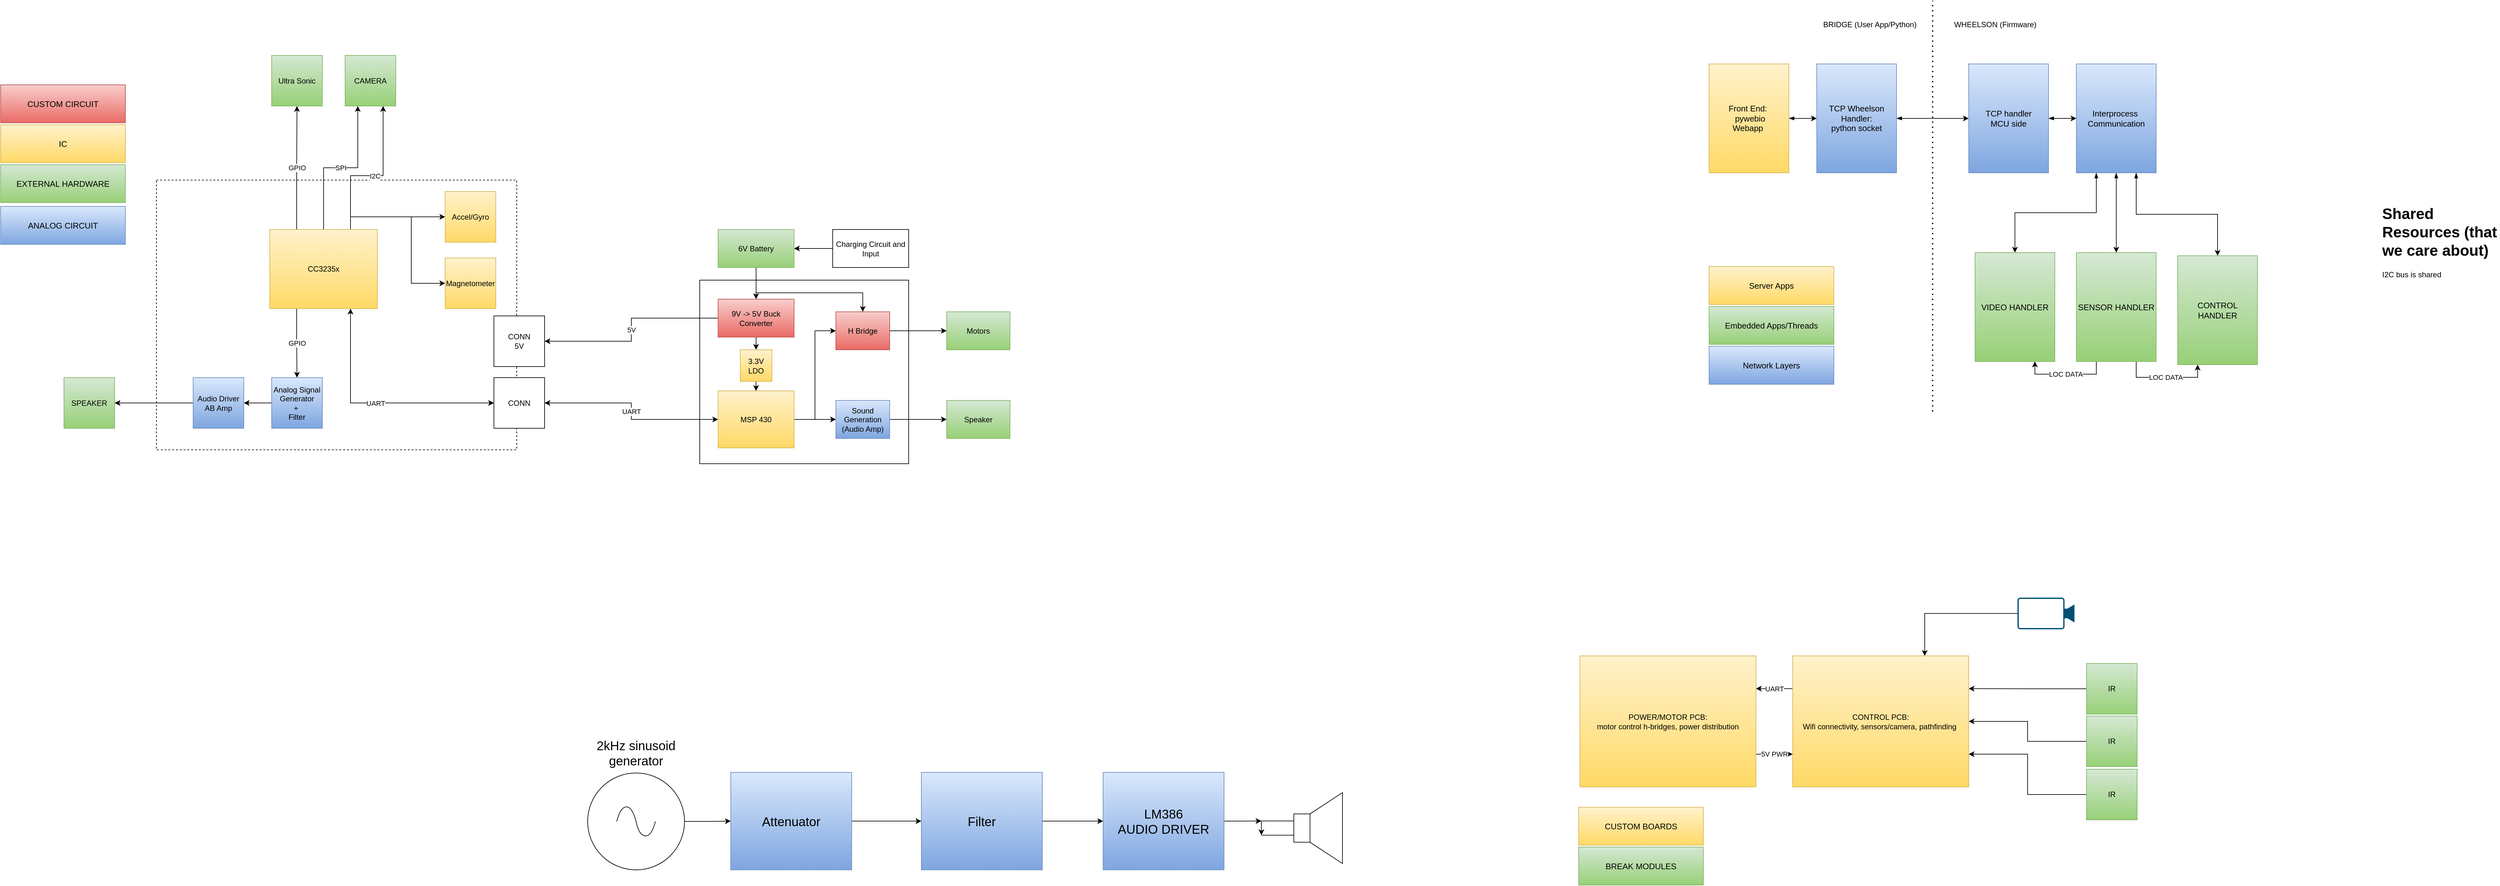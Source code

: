 <mxfile version="15.1.3" type="device"><diagram id="GQRvjUuRlgKHSU-IDPAk" name="Page-1"><mxGraphModel dx="3704" dy="671" grid="0" gridSize="10" guides="1" tooltips="1" connect="1" arrows="1" fold="1" page="0" pageScale="1" pageWidth="850" pageHeight="1100" math="0" shadow="0"><root><mxCell id="0"/><mxCell id="1" parent="0"/><mxCell id="b1KqFovuRqKeg3GnzsNp-5" style="edgeStyle=orthogonalEdgeStyle;rounded=0;orthogonalLoop=1;jettySize=auto;html=1;exitX=1;exitY=0.5;exitDx=0;exitDy=0;entryX=0;entryY=0.5;entryDx=0;entryDy=0;startArrow=blockThin;startFill=1;" parent="1" source="b1KqFovuRqKeg3GnzsNp-1" target="b1KqFovuRqKeg3GnzsNp-2" edge="1"><mxGeometry relative="1" as="geometry"/></mxCell><mxCell id="b1KqFovuRqKeg3GnzsNp-1" value="Front End:&amp;nbsp;&lt;br style=&quot;font-size: 13px;&quot;&gt;&amp;nbsp;pywebio&lt;br style=&quot;font-size: 13px;&quot;&gt;Webapp&amp;nbsp;" style="rounded=0;whiteSpace=wrap;html=1;fontSize=13;gradientColor=#ffd966;fillColor=#fff2cc;strokeColor=#d6b656;" parent="1" vertex="1"><mxGeometry x="-4" y="234" width="126" height="172" as="geometry"/></mxCell><mxCell id="b1KqFovuRqKeg3GnzsNp-6" value="" style="edgeStyle=orthogonalEdgeStyle;rounded=0;orthogonalLoop=1;jettySize=auto;html=1;startArrow=blockThin;startFill=1;" parent="1" source="b1KqFovuRqKeg3GnzsNp-2" target="b1KqFovuRqKeg3GnzsNp-3" edge="1"><mxGeometry relative="1" as="geometry"/></mxCell><mxCell id="b1KqFovuRqKeg3GnzsNp-2" value="TCP Wheelson Handler:&lt;br style=&quot;font-size: 13px&quot;&gt;python socket" style="rounded=0;whiteSpace=wrap;html=1;fontSize=13;gradientColor=#7ea6e0;fillColor=#dae8fc;strokeColor=#6c8ebf;" parent="1" vertex="1"><mxGeometry x="166" y="234" width="126" height="172" as="geometry"/></mxCell><mxCell id="b1KqFovuRqKeg3GnzsNp-10" style="edgeStyle=orthogonalEdgeStyle;rounded=0;orthogonalLoop=1;jettySize=auto;html=1;exitX=1;exitY=0.5;exitDx=0;exitDy=0;entryX=0;entryY=0.5;entryDx=0;entryDy=0;startArrow=blockThin;startFill=1;" parent="1" source="b1KqFovuRqKeg3GnzsNp-3" target="b1KqFovuRqKeg3GnzsNp-4" edge="1"><mxGeometry relative="1" as="geometry"/></mxCell><mxCell id="b1KqFovuRqKeg3GnzsNp-3" value="TCP handler&lt;br style=&quot;font-size: 13px&quot;&gt;MCU side" style="rounded=0;whiteSpace=wrap;html=1;fontSize=13;gradientColor=#7ea6e0;fillColor=#dae8fc;strokeColor=#6c8ebf;" parent="1" vertex="1"><mxGeometry x="406" y="234" width="126" height="172" as="geometry"/></mxCell><mxCell id="b1KqFovuRqKeg3GnzsNp-13" style="edgeStyle=orthogonalEdgeStyle;rounded=0;orthogonalLoop=1;jettySize=auto;html=1;exitX=0.5;exitY=1;exitDx=0;exitDy=0;startArrow=blockThin;startFill=1;entryX=0.5;entryY=0;entryDx=0;entryDy=0;" parent="1" source="b1KqFovuRqKeg3GnzsNp-4" target="b1KqFovuRqKeg3GnzsNp-16" edge="1"><mxGeometry relative="1" as="geometry"><mxPoint x="639" y="532" as="targetPoint"/></mxGeometry></mxCell><mxCell id="b1KqFovuRqKeg3GnzsNp-14" style="edgeStyle=orthogonalEdgeStyle;rounded=0;orthogonalLoop=1;jettySize=auto;html=1;exitX=0.75;exitY=1;exitDx=0;exitDy=0;startArrow=blockThin;startFill=1;entryX=0.5;entryY=0;entryDx=0;entryDy=0;" parent="1" source="b1KqFovuRqKeg3GnzsNp-4" target="b1KqFovuRqKeg3GnzsNp-17" edge="1"><mxGeometry relative="1" as="geometry"><mxPoint x="816" y="502" as="targetPoint"/></mxGeometry></mxCell><mxCell id="b1KqFovuRqKeg3GnzsNp-19" style="edgeStyle=orthogonalEdgeStyle;rounded=0;orthogonalLoop=1;jettySize=auto;html=1;exitX=0.25;exitY=1;exitDx=0;exitDy=0;entryX=0.5;entryY=0;entryDx=0;entryDy=0;startArrow=blockThin;startFill=1;" parent="1" source="b1KqFovuRqKeg3GnzsNp-4" target="b1KqFovuRqKeg3GnzsNp-18" edge="1"><mxGeometry relative="1" as="geometry"/></mxCell><mxCell id="b1KqFovuRqKeg3GnzsNp-4" value="Interprocess&amp;nbsp;&lt;br&gt;Communication" style="rounded=0;whiteSpace=wrap;html=1;fontSize=13;gradientColor=#7ea6e0;fillColor=#dae8fc;strokeColor=#6c8ebf;" parent="1" vertex="1"><mxGeometry x="576" y="234" width="126" height="172" as="geometry"/></mxCell><mxCell id="b1KqFovuRqKeg3GnzsNp-7" value="" style="endArrow=none;dashed=1;html=1;dashPattern=1 3;strokeWidth=2;" parent="1" edge="1"><mxGeometry width="50" height="50" relative="1" as="geometry"><mxPoint x="349" y="783" as="sourcePoint"/><mxPoint x="349" y="134" as="targetPoint"/></mxGeometry></mxCell><mxCell id="b1KqFovuRqKeg3GnzsNp-8" value="BRIDGE (User App/Python)" style="text;html=1;strokeColor=none;fillColor=none;align=center;verticalAlign=middle;whiteSpace=wrap;rounded=0;" parent="1" vertex="1"><mxGeometry x="168" y="162" width="164" height="20" as="geometry"/></mxCell><mxCell id="b1KqFovuRqKeg3GnzsNp-9" value="WHEELSON (Firmware)" style="text;html=1;strokeColor=none;fillColor=none;align=center;verticalAlign=middle;whiteSpace=wrap;rounded=0;" parent="1" vertex="1"><mxGeometry x="366" y="162" width="164" height="20" as="geometry"/></mxCell><mxCell id="DvOI-cT7Xvh1sA0FWCM--1" value="LOC DATA" style="edgeStyle=orthogonalEdgeStyle;rounded=0;orthogonalLoop=1;jettySize=auto;html=1;exitX=0.75;exitY=1;exitDx=0;exitDy=0;entryX=0.25;entryY=1;entryDx=0;entryDy=0;" parent="1" source="b1KqFovuRqKeg3GnzsNp-16" target="b1KqFovuRqKeg3GnzsNp-17" edge="1"><mxGeometry relative="1" as="geometry"/></mxCell><mxCell id="DvOI-cT7Xvh1sA0FWCM--2" value="LOC DATA" style="edgeStyle=orthogonalEdgeStyle;rounded=0;orthogonalLoop=1;jettySize=auto;html=1;exitX=0.25;exitY=1;exitDx=0;exitDy=0;entryX=0.75;entryY=1;entryDx=0;entryDy=0;" parent="1" source="b1KqFovuRqKeg3GnzsNp-16" target="b1KqFovuRqKeg3GnzsNp-18" edge="1"><mxGeometry relative="1" as="geometry"/></mxCell><mxCell id="b1KqFovuRqKeg3GnzsNp-16" value="SENSOR HANDLER" style="rounded=0;whiteSpace=wrap;html=1;fontSize=13;gradientColor=#97d077;fillColor=#d5e8d4;strokeColor=#82b366;" parent="1" vertex="1"><mxGeometry x="576" y="532" width="126" height="172" as="geometry"/></mxCell><mxCell id="b1KqFovuRqKeg3GnzsNp-17" value="CONTROL HANDLER" style="rounded=0;whiteSpace=wrap;html=1;fontSize=13;gradientColor=#97d077;fillColor=#d5e8d4;strokeColor=#82b366;" parent="1" vertex="1"><mxGeometry x="736" y="537" width="126" height="172" as="geometry"/></mxCell><mxCell id="b1KqFovuRqKeg3GnzsNp-18" value="VIDEO HANDLER" style="rounded=0;whiteSpace=wrap;html=1;fontSize=13;gradientColor=#97d077;fillColor=#d5e8d4;strokeColor=#82b366;" parent="1" vertex="1"><mxGeometry x="416" y="532" width="126" height="172" as="geometry"/></mxCell><mxCell id="b1KqFovuRqKeg3GnzsNp-23" value="Embedded Apps/Threads" style="rounded=0;whiteSpace=wrap;html=1;fontSize=13;gradientColor=#97d077;fillColor=#d5e8d4;strokeColor=#82b366;" parent="1" vertex="1"><mxGeometry x="-4" y="617" width="197" height="60" as="geometry"/></mxCell><mxCell id="b1KqFovuRqKeg3GnzsNp-25" value="Server Apps" style="rounded=0;whiteSpace=wrap;html=1;fontSize=13;gradientColor=#ffd966;fillColor=#fff2cc;strokeColor=#d6b656;" parent="1" vertex="1"><mxGeometry x="-4" y="554" width="197" height="60" as="geometry"/></mxCell><mxCell id="b1KqFovuRqKeg3GnzsNp-26" value="Network Layers" style="rounded=0;whiteSpace=wrap;html=1;fontSize=13;gradientColor=#7ea6e0;fillColor=#dae8fc;strokeColor=#6c8ebf;" parent="1" vertex="1"><mxGeometry x="-4" y="680" width="197" height="60" as="geometry"/></mxCell><mxCell id="vcziFpolssSTrwFJSx2h-17" style="edgeStyle=orthogonalEdgeStyle;rounded=0;orthogonalLoop=1;jettySize=auto;html=1;exitX=1;exitY=0.5;exitDx=0;exitDy=0;exitPerimeter=0;entryX=0.75;entryY=0;entryDx=0;entryDy=0;startArrow=none;startFill=0;endArrow=classic;endFill=1;" parent="1" source="vcziFpolssSTrwFJSx2h-1" target="vcziFpolssSTrwFJSx2h-8" edge="1"><mxGeometry relative="1" as="geometry"/></mxCell><mxCell id="vcziFpolssSTrwFJSx2h-1" value="" style="points=[[0,0.5,0],[0.19,0.02,0],[0.59,0,0],[0.985,0.02,0],[1,0.5,0],[0.985,0.98,0],[0.59,1,0],[0.19,0.98,0]];verticalLabelPosition=bottom;html=1;verticalAlign=top;aspect=fixed;align=center;pointerEvents=1;shape=mxgraph.cisco19.camera;fillColor=#005073;strokeColor=none;rotation=-180;" parent="1" vertex="1"><mxGeometry x="483" y="1077" width="90" height="50" as="geometry"/></mxCell><mxCell id="vcziFpolssSTrwFJSx2h-15" style="edgeStyle=orthogonalEdgeStyle;rounded=0;orthogonalLoop=1;jettySize=auto;html=1;exitX=0;exitY=0.5;exitDx=0;exitDy=0;entryX=1;entryY=0.5;entryDx=0;entryDy=0;startArrow=none;startFill=0;endArrow=classic;endFill=1;" parent="1" source="vcziFpolssSTrwFJSx2h-4" target="vcziFpolssSTrwFJSx2h-8" edge="1"><mxGeometry relative="1" as="geometry"/></mxCell><mxCell id="vcziFpolssSTrwFJSx2h-4" value="IR" style="whiteSpace=wrap;html=1;aspect=fixed;gradientColor=#97d077;fillColor=#d5e8d4;strokeColor=#82b366;" parent="1" vertex="1"><mxGeometry x="592" y="1264" width="80" height="80" as="geometry"/></mxCell><mxCell id="vcziFpolssSTrwFJSx2h-14" style="edgeStyle=orthogonalEdgeStyle;rounded=0;orthogonalLoop=1;jettySize=auto;html=1;exitX=0;exitY=0.5;exitDx=0;exitDy=0;entryX=1;entryY=0.25;entryDx=0;entryDy=0;startArrow=none;startFill=0;endArrow=classic;endFill=1;" parent="1" source="vcziFpolssSTrwFJSx2h-5" target="vcziFpolssSTrwFJSx2h-8" edge="1"><mxGeometry relative="1" as="geometry"/></mxCell><mxCell id="vcziFpolssSTrwFJSx2h-5" value="IR" style="whiteSpace=wrap;html=1;aspect=fixed;gradientColor=#97d077;fillColor=#d5e8d4;strokeColor=#82b366;" parent="1" vertex="1"><mxGeometry x="592" y="1181" width="80" height="80" as="geometry"/></mxCell><mxCell id="vcziFpolssSTrwFJSx2h-16" style="edgeStyle=orthogonalEdgeStyle;rounded=0;orthogonalLoop=1;jettySize=auto;html=1;exitX=0;exitY=0.5;exitDx=0;exitDy=0;entryX=1;entryY=0.75;entryDx=0;entryDy=0;startArrow=none;startFill=0;endArrow=classic;endFill=1;" parent="1" source="vcziFpolssSTrwFJSx2h-7" target="vcziFpolssSTrwFJSx2h-8" edge="1"><mxGeometry relative="1" as="geometry"/></mxCell><mxCell id="vcziFpolssSTrwFJSx2h-7" value="IR" style="whiteSpace=wrap;html=1;aspect=fixed;gradientColor=#97d077;fillColor=#d5e8d4;strokeColor=#82b366;" parent="1" vertex="1"><mxGeometry x="592" y="1348" width="80" height="80" as="geometry"/></mxCell><mxCell id="vcziFpolssSTrwFJSx2h-12" value="UART" style="edgeStyle=orthogonalEdgeStyle;rounded=0;orthogonalLoop=1;jettySize=auto;html=1;exitX=0;exitY=0.25;exitDx=0;exitDy=0;entryX=1;entryY=0.25;entryDx=0;entryDy=0;startArrow=none;startFill=0;endArrow=classic;endFill=1;" parent="1" source="vcziFpolssSTrwFJSx2h-8" target="vcziFpolssSTrwFJSx2h-9" edge="1"><mxGeometry relative="1" as="geometry"><Array as="points"><mxPoint x="110" y="1221"/><mxPoint x="110" y="1221"/></Array></mxGeometry></mxCell><mxCell id="vcziFpolssSTrwFJSx2h-8" value="CONTROL PCB:&lt;br&gt;Wifi connectivity, sensors/camera, pathfinding&amp;nbsp;" style="rounded=0;whiteSpace=wrap;html=1;gradientColor=#ffd966;fillColor=#fff2cc;strokeColor=#d6b656;" parent="1" vertex="1"><mxGeometry x="128" y="1169" width="278" height="207" as="geometry"/></mxCell><mxCell id="vcziFpolssSTrwFJSx2h-13" value="5V PWR" style="edgeStyle=orthogonalEdgeStyle;rounded=0;orthogonalLoop=1;jettySize=auto;html=1;exitX=1;exitY=0.75;exitDx=0;exitDy=0;entryX=0;entryY=0.75;entryDx=0;entryDy=0;startArrow=none;startFill=0;endArrow=classic;endFill=1;" parent="1" source="vcziFpolssSTrwFJSx2h-9" target="vcziFpolssSTrwFJSx2h-8" edge="1"><mxGeometry relative="1" as="geometry"/></mxCell><mxCell id="vcziFpolssSTrwFJSx2h-9" value="POWER/MOTOR PCB:&lt;br&gt;motor control h-bridges, power distribution" style="rounded=0;whiteSpace=wrap;html=1;gradientColor=#ffd966;fillColor=#fff2cc;strokeColor=#d6b656;" parent="1" vertex="1"><mxGeometry x="-208" y="1169" width="278" height="207" as="geometry"/></mxCell><mxCell id="vcziFpolssSTrwFJSx2h-22" value="BREAK MODULES" style="rounded=0;whiteSpace=wrap;html=1;fontSize=13;gradientColor=#97d077;fillColor=#d5e8d4;strokeColor=#82b366;" parent="1" vertex="1"><mxGeometry x="-210" y="1471" width="197" height="60" as="geometry"/></mxCell><mxCell id="vcziFpolssSTrwFJSx2h-23" value="CUSTOM BOARDS" style="rounded=0;whiteSpace=wrap;html=1;fontSize=13;gradientColor=#ffd966;fillColor=#fff2cc;strokeColor=#d6b656;" parent="1" vertex="1"><mxGeometry x="-210" y="1408" width="197" height="60" as="geometry"/></mxCell><mxCell id="0znOqu4Cy5GXPMKjds3k-2" value="" style="rounded=0;whiteSpace=wrap;html=1;dashed=1;fillColor=none;" parent="1" vertex="1"><mxGeometry x="-2456" y="417.5" width="569" height="426" as="geometry"/></mxCell><mxCell id="0znOqu4Cy5GXPMKjds3k-5" value="GPIO" style="edgeStyle=orthogonalEdgeStyle;rounded=0;orthogonalLoop=1;jettySize=auto;html=1;exitX=0.25;exitY=0;exitDx=0;exitDy=0;entryX=0.5;entryY=1;entryDx=0;entryDy=0;" parent="1" source="0znOqu4Cy5GXPMKjds3k-4" target="0znOqu4Cy5GXPMKjds3k-6" edge="1"><mxGeometry relative="1" as="geometry"><mxPoint x="-2235.143" y="300.643" as="targetPoint"/></mxGeometry></mxCell><mxCell id="0znOqu4Cy5GXPMKjds3k-12" value="SPI" style="edgeStyle=orthogonalEdgeStyle;rounded=0;orthogonalLoop=1;jettySize=auto;html=1;exitX=0.5;exitY=0;exitDx=0;exitDy=0;entryX=0.25;entryY=1;entryDx=0;entryDy=0;" parent="1" source="0znOqu4Cy5GXPMKjds3k-4" target="0znOqu4Cy5GXPMKjds3k-11" edge="1"><mxGeometry relative="1" as="geometry"/></mxCell><mxCell id="0znOqu4Cy5GXPMKjds3k-13" value="I2C" style="edgeStyle=orthogonalEdgeStyle;rounded=0;orthogonalLoop=1;jettySize=auto;html=1;exitX=0.75;exitY=0;exitDx=0;exitDy=0;entryX=0.75;entryY=1;entryDx=0;entryDy=0;" parent="1" source="0znOqu4Cy5GXPMKjds3k-4" target="0znOqu4Cy5GXPMKjds3k-11" edge="1"><mxGeometry relative="1" as="geometry"><Array as="points"><mxPoint x="-2149" y="410.5"/><mxPoint x="-2098" y="410.5"/></Array></mxGeometry></mxCell><mxCell id="3mliUX3ZJmCTpTCXElrS-4" value="GPIO" style="edgeStyle=orthogonalEdgeStyle;rounded=0;orthogonalLoop=1;jettySize=auto;html=1;exitX=0.25;exitY=1;exitDx=0;exitDy=0;entryX=0.5;entryY=0;entryDx=0;entryDy=0;" parent="1" source="0znOqu4Cy5GXPMKjds3k-4" target="0znOqu4Cy5GXPMKjds3k-20" edge="1"><mxGeometry relative="1" as="geometry"/></mxCell><mxCell id="pFDMcnyM-35MvCduUyAY-3" style="edgeStyle=orthogonalEdgeStyle;rounded=0;orthogonalLoop=1;jettySize=auto;html=1;exitX=0.75;exitY=0;exitDx=0;exitDy=0;entryX=0;entryY=0.5;entryDx=0;entryDy=0;" parent="1" source="0znOqu4Cy5GXPMKjds3k-4" target="0znOqu4Cy5GXPMKjds3k-9" edge="1"><mxGeometry relative="1" as="geometry"/></mxCell><mxCell id="pFDMcnyM-35MvCduUyAY-4" style="edgeStyle=orthogonalEdgeStyle;rounded=0;orthogonalLoop=1;jettySize=auto;html=1;exitX=0.75;exitY=0;exitDx=0;exitDy=0;entryX=0;entryY=0.5;entryDx=0;entryDy=0;" parent="1" source="0znOqu4Cy5GXPMKjds3k-4" target="z217cHFaYSpzCo3BQ6Ea-2" edge="1"><mxGeometry relative="1" as="geometry"/></mxCell><mxCell id="jd42KYvgvUnj2GgvGD89-48" value="UART" style="edgeStyle=orthogonalEdgeStyle;rounded=0;orthogonalLoop=1;jettySize=auto;html=1;exitX=0.75;exitY=1;exitDx=0;exitDy=0;entryX=0;entryY=0.5;entryDx=0;entryDy=0;startArrow=classic;startFill=1;" edge="1" parent="1" source="0znOqu4Cy5GXPMKjds3k-4" target="jd42KYvgvUnj2GgvGD89-46"><mxGeometry relative="1" as="geometry"/></mxCell><mxCell id="0znOqu4Cy5GXPMKjds3k-4" value="CC3235x" style="rounded=0;whiteSpace=wrap;html=1;fillColor=#fff2cc;gradientColor=#ffd966;strokeColor=#d6b656;" parent="1" vertex="1"><mxGeometry x="-2277" y="495.5" width="170" height="125" as="geometry"/></mxCell><mxCell id="0znOqu4Cy5GXPMKjds3k-6" value="Ultra Sonic" style="whiteSpace=wrap;html=1;aspect=fixed;fillColor=#d5e8d4;gradientColor=#97d077;strokeColor=#82b366;" parent="1" vertex="1"><mxGeometry x="-2274" y="220.5" width="80" height="80" as="geometry"/></mxCell><mxCell id="0znOqu4Cy5GXPMKjds3k-9" value="Accel/Gyro" style="whiteSpace=wrap;html=1;aspect=fixed;fillColor=#fff2cc;gradientColor=#ffd966;strokeColor=#d6b656;" parent="1" vertex="1"><mxGeometry x="-2000" y="435.5" width="80" height="80" as="geometry"/></mxCell><mxCell id="0znOqu4Cy5GXPMKjds3k-11" value="CAMERA" style="whiteSpace=wrap;html=1;aspect=fixed;fillColor=#d5e8d4;gradientColor=#97d077;strokeColor=#82b366;" parent="1" vertex="1"><mxGeometry x="-2158" y="220.5" width="80" height="80" as="geometry"/></mxCell><mxCell id="0znOqu4Cy5GXPMKjds3k-17" value="EXTERNAL HARDWARE" style="rounded=0;whiteSpace=wrap;html=1;fontSize=13;gradientColor=#97d077;fillColor=#d5e8d4;strokeColor=#82b366;" parent="1" vertex="1"><mxGeometry x="-2702" y="393" width="197" height="60" as="geometry"/></mxCell><mxCell id="0znOqu4Cy5GXPMKjds3k-18" value="IC" style="rounded=0;whiteSpace=wrap;html=1;fontSize=13;gradientColor=#ffd966;fillColor=#fff2cc;strokeColor=#d6b656;" parent="1" vertex="1"><mxGeometry x="-2702" y="330" width="197" height="60" as="geometry"/></mxCell><mxCell id="pFDMcnyM-35MvCduUyAY-7" style="edgeStyle=orthogonalEdgeStyle;rounded=0;orthogonalLoop=1;jettySize=auto;html=1;exitX=0;exitY=0.5;exitDx=0;exitDy=0;entryX=1;entryY=0.5;entryDx=0;entryDy=0;" parent="1" source="0znOqu4Cy5GXPMKjds3k-20" target="pFDMcnyM-35MvCduUyAY-5" edge="1"><mxGeometry relative="1" as="geometry"/></mxCell><mxCell id="0znOqu4Cy5GXPMKjds3k-20" value="Analog Signal Generator&lt;br&gt;+&amp;nbsp;&lt;br&gt;Filter" style="whiteSpace=wrap;html=1;aspect=fixed;fillColor=#dae8fc;gradientColor=#7ea6e0;strokeColor=#6c8ebf;" parent="1" vertex="1"><mxGeometry x="-2274" y="729.5" width="80" height="80" as="geometry"/></mxCell><mxCell id="0znOqu4Cy5GXPMKjds3k-21" value="ANALOG CIRCUIT" style="rounded=0;whiteSpace=wrap;html=1;fontSize=13;gradientColor=#7ea6e0;fillColor=#dae8fc;strokeColor=#6c8ebf;" parent="1" vertex="1"><mxGeometry x="-2702" y="459" width="197" height="60" as="geometry"/></mxCell><mxCell id="0znOqu4Cy5GXPMKjds3k-25" value="SPEAKER" style="whiteSpace=wrap;html=1;aspect=fixed;fillColor=#d5e8d4;gradientColor=#97d077;strokeColor=#82b366;" parent="1" vertex="1"><mxGeometry x="-2602" y="729.5" width="80" height="80" as="geometry"/></mxCell><mxCell id="z217cHFaYSpzCo3BQ6Ea-2" value="Magnetometer" style="whiteSpace=wrap;html=1;aspect=fixed;fillColor=#fff2cc;gradientColor=#ffd966;strokeColor=#d6b656;" parent="1" vertex="1"><mxGeometry x="-2000" y="540.5" width="80" height="80" as="geometry"/></mxCell><mxCell id="DvOI-cT7Xvh1sA0FWCM--3" value="&lt;h1&gt;Shared Resources (that we care about)&amp;nbsp;&lt;/h1&gt;&lt;p&gt;I2C bus is shared&lt;/p&gt;" style="text;html=1;strokeColor=none;fillColor=none;spacing=5;spacingTop=-20;whiteSpace=wrap;overflow=hidden;rounded=0;" parent="1" vertex="1"><mxGeometry x="1054" y="451" width="190" height="253" as="geometry"/></mxCell><mxCell id="3mliUX3ZJmCTpTCXElrS-10" style="edgeStyle=orthogonalEdgeStyle;rounded=0;orthogonalLoop=1;jettySize=auto;html=1;exitX=1;exitY=0.5;exitDx=0;exitDy=0;entryX=0;entryY=0.5;entryDx=0;entryDy=0;" parent="1" source="3mliUX3ZJmCTpTCXElrS-7" target="3mliUX3ZJmCTpTCXElrS-8" edge="1"><mxGeometry relative="1" as="geometry"/></mxCell><mxCell id="3mliUX3ZJmCTpTCXElrS-7" value="&lt;span style=&quot;font-size: 20px&quot;&gt;Filter&lt;/span&gt;" style="rounded=0;whiteSpace=wrap;html=1;gradientColor=#7ea6e0;fillColor=#dae8fc;strokeColor=#6c8ebf;" parent="1" vertex="1"><mxGeometry x="-1248" y="1353" width="191" height="154" as="geometry"/></mxCell><mxCell id="3mliUX3ZJmCTpTCXElrS-12" style="edgeStyle=orthogonalEdgeStyle;rounded=0;orthogonalLoop=1;jettySize=auto;html=1;exitX=1;exitY=0.5;exitDx=0;exitDy=0;entryX=0;entryY=0.4;entryDx=0;entryDy=0;entryPerimeter=0;" parent="1" source="3mliUX3ZJmCTpTCXElrS-8" target="3mliUX3ZJmCTpTCXElrS-11" edge="1"><mxGeometry relative="1" as="geometry"/></mxCell><mxCell id="3mliUX3ZJmCTpTCXElrS-8" value="&lt;span style=&quot;font-size: 20px&quot;&gt;LM386&lt;br&gt;AUDIO DRIVER&lt;br&gt;&lt;/span&gt;" style="rounded=0;whiteSpace=wrap;html=1;gradientColor=#7ea6e0;fillColor=#dae8fc;strokeColor=#6c8ebf;" parent="1" vertex="1"><mxGeometry x="-961" y="1353" width="191" height="154" as="geometry"/></mxCell><mxCell id="3mliUX3ZJmCTpTCXElrS-11" value="" style="pointerEvents=1;verticalLabelPosition=bottom;shadow=0;dashed=0;align=center;html=1;verticalAlign=top;shape=mxgraph.electrical.electro-mechanical.loudspeaker;" parent="1" vertex="1"><mxGeometry x="-711" y="1385" width="128" height="112" as="geometry"/></mxCell><mxCell id="3mliUX3ZJmCTpTCXElrS-13" style="edgeStyle=orthogonalEdgeStyle;rounded=0;orthogonalLoop=1;jettySize=auto;html=1;exitX=1;exitY=0.5;exitDx=0;exitDy=0;exitPerimeter=0;entryX=0;entryY=0.5;entryDx=0;entryDy=0;" parent="1" source="3mliUX3ZJmCTpTCXElrS-14" target="3mliUX3ZJmCTpTCXElrS-15" edge="1"><mxGeometry relative="1" as="geometry"/></mxCell><mxCell id="3mliUX3ZJmCTpTCXElrS-14" value="" style="pointerEvents=1;verticalLabelPosition=bottom;shadow=0;dashed=0;align=center;html=1;verticalAlign=top;shape=mxgraph.electrical.signal_sources.source;aspect=fixed;points=[[0.5,0,0],[1,0.5,0],[0.5,1,0],[0,0.5,0]];elSignalType=ac;" parent="1" vertex="1"><mxGeometry x="-1775" y="1354" width="153" height="153" as="geometry"/></mxCell><mxCell id="3mliUX3ZJmCTpTCXElrS-16" style="edgeStyle=orthogonalEdgeStyle;rounded=0;orthogonalLoop=1;jettySize=auto;html=1;exitX=1;exitY=0.5;exitDx=0;exitDy=0;entryX=0;entryY=0.5;entryDx=0;entryDy=0;" parent="1" source="3mliUX3ZJmCTpTCXElrS-15" target="3mliUX3ZJmCTpTCXElrS-7" edge="1"><mxGeometry relative="1" as="geometry"/></mxCell><mxCell id="3mliUX3ZJmCTpTCXElrS-15" value="&lt;font style=&quot;font-size: 20px&quot;&gt;Attenuator&lt;/font&gt;" style="rounded=0;whiteSpace=wrap;html=1;gradientColor=#7ea6e0;fillColor=#dae8fc;strokeColor=#6c8ebf;" parent="1" vertex="1"><mxGeometry x="-1549" y="1353" width="191" height="154" as="geometry"/></mxCell><mxCell id="3mliUX3ZJmCTpTCXElrS-17" value="&lt;font style=&quot;font-size: 20px&quot;&gt;2kHz sinusoid generator&lt;/font&gt;" style="text;html=1;strokeColor=none;fillColor=none;align=center;verticalAlign=middle;whiteSpace=wrap;rounded=0;strokeWidth=9;" parent="1" vertex="1"><mxGeometry x="-1770" y="1312" width="143" height="20" as="geometry"/></mxCell><mxCell id="3mliUX3ZJmCTpTCXElrS-18" style="edgeStyle=orthogonalEdgeStyle;rounded=0;orthogonalLoop=1;jettySize=auto;html=1;exitX=0;exitY=0.4;exitDx=0;exitDy=0;exitPerimeter=0;entryX=0;entryY=0.6;entryDx=0;entryDy=0;entryPerimeter=0;" parent="1" source="3mliUX3ZJmCTpTCXElrS-11" target="3mliUX3ZJmCTpTCXElrS-11" edge="1"><mxGeometry relative="1" as="geometry"/></mxCell><mxCell id="pFDMcnyM-35MvCduUyAY-6" style="edgeStyle=orthogonalEdgeStyle;rounded=0;orthogonalLoop=1;jettySize=auto;html=1;exitX=0;exitY=0.5;exitDx=0;exitDy=0;entryX=1;entryY=0.5;entryDx=0;entryDy=0;" parent="1" source="pFDMcnyM-35MvCduUyAY-5" target="0znOqu4Cy5GXPMKjds3k-25" edge="1"><mxGeometry relative="1" as="geometry"/></mxCell><mxCell id="pFDMcnyM-35MvCduUyAY-5" value="Audio Driver&lt;br&gt;AB Amp" style="whiteSpace=wrap;html=1;aspect=fixed;fillColor=#dae8fc;gradientColor=#7ea6e0;strokeColor=#6c8ebf;" parent="1" vertex="1"><mxGeometry x="-2398" y="729.5" width="80" height="80" as="geometry"/></mxCell><mxCell id="jd42KYvgvUnj2GgvGD89-22" value="" style="rounded=0;whiteSpace=wrap;html=1;" vertex="1" parent="1"><mxGeometry x="-1598" y="575.5" width="330" height="290" as="geometry"/></mxCell><mxCell id="jd42KYvgvUnj2GgvGD89-23" style="edgeStyle=orthogonalEdgeStyle;rounded=0;orthogonalLoop=1;jettySize=auto;html=1;exitX=1;exitY=0.5;exitDx=0;exitDy=0;entryX=0;entryY=0.5;entryDx=0;entryDy=0;" edge="1" parent="1" source="jd42KYvgvUnj2GgvGD89-25" target="jd42KYvgvUnj2GgvGD89-27"><mxGeometry relative="1" as="geometry"><mxPoint x="-1338" y="720.5" as="targetPoint"/></mxGeometry></mxCell><mxCell id="jd42KYvgvUnj2GgvGD89-24" style="edgeStyle=orthogonalEdgeStyle;rounded=0;orthogonalLoop=1;jettySize=auto;html=1;exitX=1;exitY=0.5;exitDx=0;exitDy=0;entryX=0;entryY=0.5;entryDx=0;entryDy=0;" edge="1" parent="1" source="jd42KYvgvUnj2GgvGD89-25" target="jd42KYvgvUnj2GgvGD89-36"><mxGeometry relative="1" as="geometry"/></mxCell><mxCell id="jd42KYvgvUnj2GgvGD89-25" value="MSP 430" style="rounded=0;whiteSpace=wrap;html=1;gradientColor=#ffd966;fillColor=#fff2cc;strokeColor=#d6b656;" vertex="1" parent="1"><mxGeometry x="-1569" y="750.5" width="120" height="90" as="geometry"/></mxCell><mxCell id="jd42KYvgvUnj2GgvGD89-26" style="edgeStyle=orthogonalEdgeStyle;rounded=0;orthogonalLoop=1;jettySize=auto;html=1;exitX=1;exitY=0.5;exitDx=0;exitDy=0;entryX=0;entryY=0.5;entryDx=0;entryDy=0;" edge="1" parent="1" source="jd42KYvgvUnj2GgvGD89-27" target="jd42KYvgvUnj2GgvGD89-31"><mxGeometry relative="1" as="geometry"><mxPoint x="-1168" y="780.5" as="targetPoint"/></mxGeometry></mxCell><mxCell id="jd42KYvgvUnj2GgvGD89-27" value="H Bridge" style="rounded=0;whiteSpace=wrap;html=1;gradientColor=#ea6b66;fillColor=#f8cecc;strokeColor=#b85450;" vertex="1" parent="1"><mxGeometry x="-1383" y="625.5" width="85" height="60" as="geometry"/></mxCell><mxCell id="jd42KYvgvUnj2GgvGD89-28" style="edgeStyle=orthogonalEdgeStyle;rounded=0;orthogonalLoop=1;jettySize=auto;html=1;exitX=0.5;exitY=1;exitDx=0;exitDy=0;entryX=0.5;entryY=0;entryDx=0;entryDy=0;" edge="1" parent="1" source="jd42KYvgvUnj2GgvGD89-30" target="jd42KYvgvUnj2GgvGD89-34"><mxGeometry relative="1" as="geometry"><Array as="points"><mxPoint x="-1443" y="595.5"/><mxPoint x="-1508" y="595.5"/></Array></mxGeometry></mxCell><mxCell id="jd42KYvgvUnj2GgvGD89-29" style="edgeStyle=orthogonalEdgeStyle;rounded=0;orthogonalLoop=1;jettySize=auto;html=1;exitX=0.5;exitY=1;exitDx=0;exitDy=0;entryX=0.5;entryY=0;entryDx=0;entryDy=0;" edge="1" parent="1" source="jd42KYvgvUnj2GgvGD89-30" target="jd42KYvgvUnj2GgvGD89-27"><mxGeometry relative="1" as="geometry"><Array as="points"><mxPoint x="-1509" y="595.5"/><mxPoint x="-1340" y="595.5"/></Array></mxGeometry></mxCell><mxCell id="jd42KYvgvUnj2GgvGD89-30" value="6V Battery" style="rounded=0;whiteSpace=wrap;html=1;gradientColor=#97d077;fillColor=#d5e8d4;strokeColor=#82b366;" vertex="1" parent="1"><mxGeometry x="-1569" y="495.5" width="120" height="60" as="geometry"/></mxCell><mxCell id="jd42KYvgvUnj2GgvGD89-31" value="Motors" style="rounded=0;whiteSpace=wrap;html=1;gradientColor=#97d077;fillColor=#d5e8d4;strokeColor=#82b366;" vertex="1" parent="1"><mxGeometry x="-1208" y="625.5" width="100" height="60" as="geometry"/></mxCell><mxCell id="jd42KYvgvUnj2GgvGD89-32" style="edgeStyle=orthogonalEdgeStyle;rounded=0;orthogonalLoop=1;jettySize=auto;html=1;exitX=0.5;exitY=1;exitDx=0;exitDy=0;entryX=0.5;entryY=0;entryDx=0;entryDy=0;" edge="1" parent="1" source="jd42KYvgvUnj2GgvGD89-34" target="jd42KYvgvUnj2GgvGD89-39"><mxGeometry relative="1" as="geometry"/></mxCell><mxCell id="jd42KYvgvUnj2GgvGD89-33" value="5V" style="edgeStyle=orthogonalEdgeStyle;rounded=0;orthogonalLoop=1;jettySize=auto;html=1;exitX=0;exitY=0.5;exitDx=0;exitDy=0;entryX=1;entryY=0.5;entryDx=0;entryDy=0;" edge="1" parent="1" source="jd42KYvgvUnj2GgvGD89-34" target="jd42KYvgvUnj2GgvGD89-45"><mxGeometry relative="1" as="geometry"><mxPoint x="-1657" y="575.5" as="targetPoint"/></mxGeometry></mxCell><mxCell id="jd42KYvgvUnj2GgvGD89-34" value="9V -&amp;gt; 5V Buck Converter" style="rounded=0;whiteSpace=wrap;html=1;gradientColor=#ea6b66;fillColor=#f8cecc;strokeColor=#b85450;" vertex="1" parent="1"><mxGeometry x="-1569" y="605.5" width="120" height="60" as="geometry"/></mxCell><mxCell id="jd42KYvgvUnj2GgvGD89-35" style="edgeStyle=orthogonalEdgeStyle;rounded=0;orthogonalLoop=1;jettySize=auto;html=1;exitX=1;exitY=0.5;exitDx=0;exitDy=0;entryX=0;entryY=0.5;entryDx=0;entryDy=0;" edge="1" parent="1" source="jd42KYvgvUnj2GgvGD89-36" target="jd42KYvgvUnj2GgvGD89-37"><mxGeometry relative="1" as="geometry"><mxPoint x="-1098" y="780.5" as="targetPoint"/></mxGeometry></mxCell><mxCell id="jd42KYvgvUnj2GgvGD89-36" value="Sound Generation (Audio Amp)" style="rounded=0;whiteSpace=wrap;html=1;gradientColor=#7ea6e0;fillColor=#dae8fc;strokeColor=#6c8ebf;" vertex="1" parent="1"><mxGeometry x="-1383" y="765.5" width="85" height="60" as="geometry"/></mxCell><mxCell id="jd42KYvgvUnj2GgvGD89-37" value="Speaker" style="rounded=0;whiteSpace=wrap;html=1;gradientColor=#97d077;fillColor=#d5e8d4;strokeColor=#82b366;" vertex="1" parent="1"><mxGeometry x="-1208" y="765.5" width="100" height="60" as="geometry"/></mxCell><mxCell id="jd42KYvgvUnj2GgvGD89-38" style="edgeStyle=orthogonalEdgeStyle;rounded=0;orthogonalLoop=1;jettySize=auto;html=1;exitX=0.5;exitY=1;exitDx=0;exitDy=0;entryX=0.5;entryY=0;entryDx=0;entryDy=0;" edge="1" parent="1" source="jd42KYvgvUnj2GgvGD89-39" target="jd42KYvgvUnj2GgvGD89-25"><mxGeometry relative="1" as="geometry"/></mxCell><mxCell id="jd42KYvgvUnj2GgvGD89-39" value="3.3V LDO" style="rounded=0;whiteSpace=wrap;html=1;gradientColor=#ffd966;fillColor=#fff2cc;strokeColor=#d6b656;" vertex="1" parent="1"><mxGeometry x="-1534" y="685.5" width="50" height="50" as="geometry"/></mxCell><mxCell id="jd42KYvgvUnj2GgvGD89-41" style="edgeStyle=orthogonalEdgeStyle;rounded=0;orthogonalLoop=1;jettySize=auto;html=1;exitX=0;exitY=0.5;exitDx=0;exitDy=0;entryX=1;entryY=0.5;entryDx=0;entryDy=0;" edge="1" parent="1" source="jd42KYvgvUnj2GgvGD89-42" target="jd42KYvgvUnj2GgvGD89-30"><mxGeometry relative="1" as="geometry"/></mxCell><mxCell id="jd42KYvgvUnj2GgvGD89-42" value="Charging Circuit and Input" style="rounded=0;whiteSpace=wrap;html=1;" vertex="1" parent="1"><mxGeometry x="-1388" y="495.5" width="120" height="60" as="geometry"/></mxCell><mxCell id="jd42KYvgvUnj2GgvGD89-43" value="CUSTOM CIRCUIT" style="rounded=0;whiteSpace=wrap;html=1;fontSize=13;gradientColor=#ea6b66;fillColor=#f8cecc;strokeColor=#b85450;" vertex="1" parent="1"><mxGeometry x="-2702" y="267" width="197" height="60" as="geometry"/></mxCell><mxCell id="jd42KYvgvUnj2GgvGD89-45" value="CONN&lt;br&gt;5V" style="whiteSpace=wrap;html=1;aspect=fixed;" vertex="1" parent="1"><mxGeometry x="-1923" y="632" width="80" height="80" as="geometry"/></mxCell><mxCell id="jd42KYvgvUnj2GgvGD89-49" value="UART" style="edgeStyle=orthogonalEdgeStyle;rounded=0;orthogonalLoop=1;jettySize=auto;html=1;exitX=1;exitY=0.5;exitDx=0;exitDy=0;entryX=0;entryY=0.5;entryDx=0;entryDy=0;startArrow=classic;startFill=1;" edge="1" parent="1" source="jd42KYvgvUnj2GgvGD89-46" target="jd42KYvgvUnj2GgvGD89-25"><mxGeometry relative="1" as="geometry"/></mxCell><mxCell id="jd42KYvgvUnj2GgvGD89-46" value="CONN" style="whiteSpace=wrap;html=1;aspect=fixed;" vertex="1" parent="1"><mxGeometry x="-1923" y="729.5" width="80" height="80" as="geometry"/></mxCell></root></mxGraphModel></diagram></mxfile>